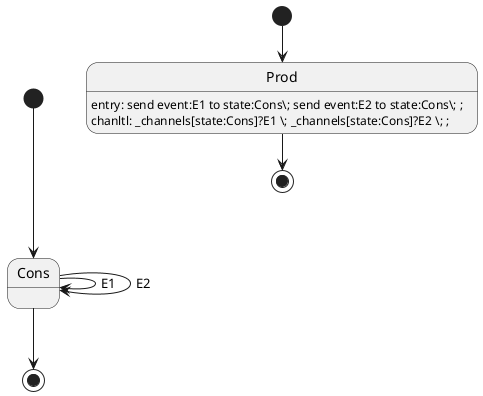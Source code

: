 @startuml

[*] --> Cons
Cons --> [*]
Cons --> Cons : E1
Cons --> Cons : E2

--

[*] --> Prod
Prod --> [*]
Prod: entry: send event:E1 to state:Cons\; send event:E2 to state:Cons\; ;
Prod: chanltl: _channels[state:Cons]?E1 \; _channels[state:Cons]?E2 \; ;

@enduml

